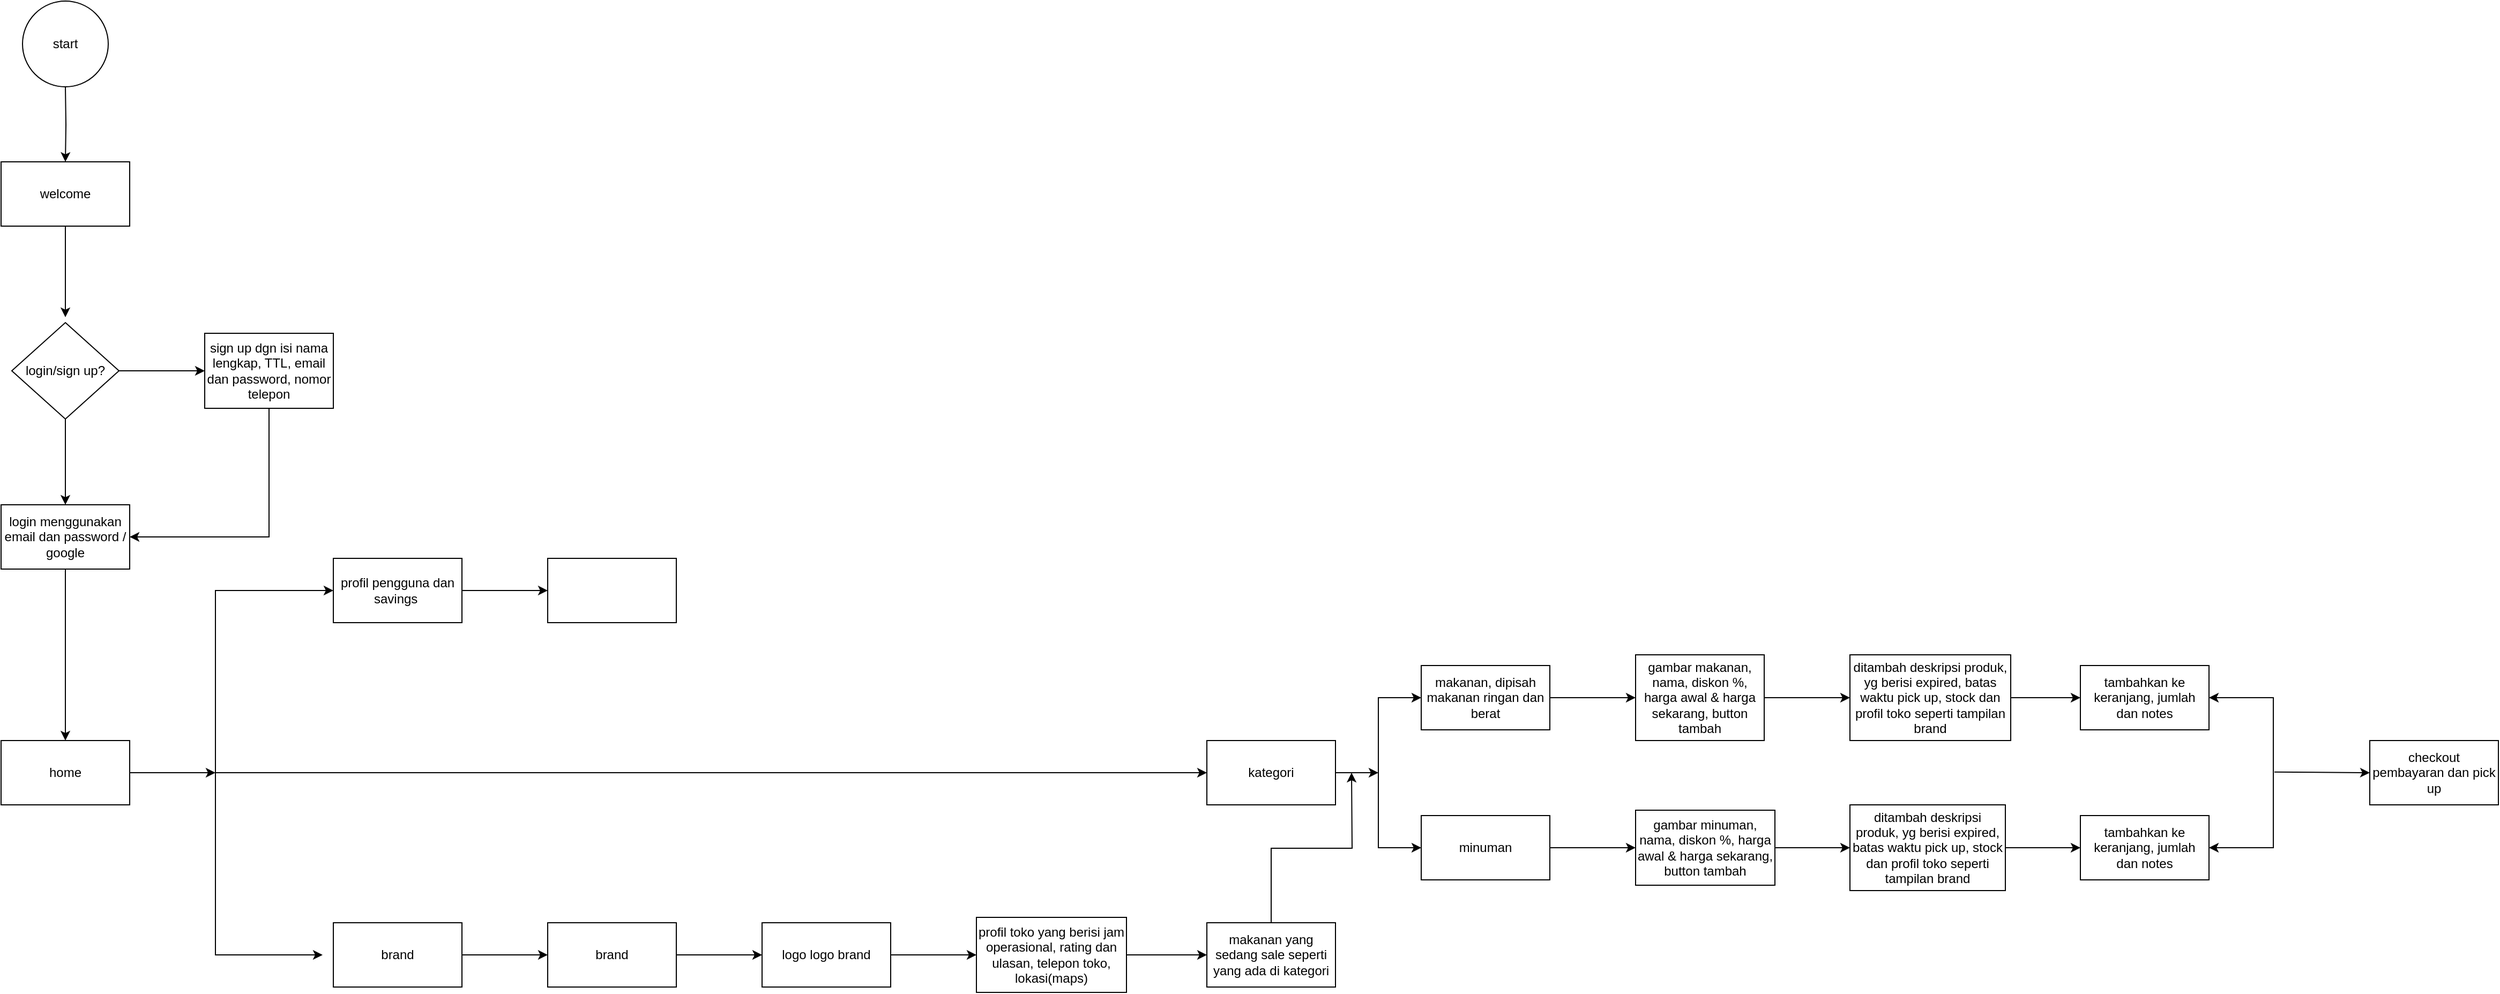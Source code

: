 <mxfile version="26.0.1">
  <diagram name="Halaman-1" id="klg0CXS4deQWKiapPhA7">
    <mxGraphModel dx="1500" dy="746" grid="1" gridSize="10" guides="1" tooltips="1" connect="1" arrows="1" fold="1" page="1" pageScale="1" pageWidth="827" pageHeight="1169" math="0" shadow="0">
      <root>
        <mxCell id="0" />
        <mxCell id="1" parent="0" />
        <mxCell id="ZTXZ6ubGayD3gH93Kcoj-3" value="" style="edgeStyle=orthogonalEdgeStyle;rounded=0;orthogonalLoop=1;jettySize=auto;html=1;" edge="1" parent="1" target="ZTXZ6ubGayD3gH93Kcoj-2">
          <mxGeometry relative="1" as="geometry">
            <mxPoint x="420" y="90" as="sourcePoint" />
          </mxGeometry>
        </mxCell>
        <mxCell id="ZTXZ6ubGayD3gH93Kcoj-5" value="" style="edgeStyle=orthogonalEdgeStyle;rounded=0;orthogonalLoop=1;jettySize=auto;html=1;" edge="1" parent="1" source="ZTXZ6ubGayD3gH93Kcoj-2">
          <mxGeometry relative="1" as="geometry">
            <mxPoint x="420" y="305" as="targetPoint" />
          </mxGeometry>
        </mxCell>
        <mxCell id="ZTXZ6ubGayD3gH93Kcoj-2" value="welcome" style="whiteSpace=wrap;html=1;" vertex="1" parent="1">
          <mxGeometry x="360" y="160" width="120" height="60" as="geometry" />
        </mxCell>
        <mxCell id="ZTXZ6ubGayD3gH93Kcoj-6" value="sign up dgn isi nama lengkap, TTL, email dan password, nomor telepon" style="whiteSpace=wrap;html=1;" vertex="1" parent="1">
          <mxGeometry x="550" y="320" width="120" height="70" as="geometry" />
        </mxCell>
        <mxCell id="ZTXZ6ubGayD3gH93Kcoj-8" value="start" style="ellipse;whiteSpace=wrap;html=1;aspect=fixed;" vertex="1" parent="1">
          <mxGeometry x="380" y="10" width="80" height="80" as="geometry" />
        </mxCell>
        <mxCell id="ZTXZ6ubGayD3gH93Kcoj-21" value="" style="edgeStyle=orthogonalEdgeStyle;rounded=0;orthogonalLoop=1;jettySize=auto;html=1;entryX=0.5;entryY=0;entryDx=0;entryDy=0;" edge="1" parent="1" source="ZTXZ6ubGayD3gH93Kcoj-18" target="ZTXZ6ubGayD3gH93Kcoj-22">
          <mxGeometry relative="1" as="geometry">
            <mxPoint x="420" y="620" as="targetPoint" />
          </mxGeometry>
        </mxCell>
        <mxCell id="ZTXZ6ubGayD3gH93Kcoj-18" value="login menggunakan email dan password / google" style="rounded=0;whiteSpace=wrap;html=1;" vertex="1" parent="1">
          <mxGeometry x="360" y="480" width="120" height="60" as="geometry" />
        </mxCell>
        <mxCell id="ZTXZ6ubGayD3gH93Kcoj-33" value="" style="edgeStyle=orthogonalEdgeStyle;rounded=0;orthogonalLoop=1;jettySize=auto;html=1;" edge="1" parent="1" source="ZTXZ6ubGayD3gH93Kcoj-22">
          <mxGeometry relative="1" as="geometry">
            <mxPoint x="560" y="730" as="targetPoint" />
            <Array as="points">
              <mxPoint x="550" y="730" />
              <mxPoint x="550" y="730" />
            </Array>
          </mxGeometry>
        </mxCell>
        <mxCell id="ZTXZ6ubGayD3gH93Kcoj-22" value="home" style="whiteSpace=wrap;html=1;rounded=0;" vertex="1" parent="1">
          <mxGeometry x="360" y="700" width="120" height="60" as="geometry" />
        </mxCell>
        <mxCell id="ZTXZ6ubGayD3gH93Kcoj-24" value="login/sign up?" style="rhombus;whiteSpace=wrap;html=1;" vertex="1" parent="1">
          <mxGeometry x="370" y="310" width="100" height="90" as="geometry" />
        </mxCell>
        <mxCell id="ZTXZ6ubGayD3gH93Kcoj-25" value="" style="endArrow=classic;html=1;rounded=0;exitX=0.5;exitY=1;exitDx=0;exitDy=0;entryX=0.5;entryY=0;entryDx=0;entryDy=0;" edge="1" parent="1" source="ZTXZ6ubGayD3gH93Kcoj-24" target="ZTXZ6ubGayD3gH93Kcoj-18">
          <mxGeometry width="50" height="50" relative="1" as="geometry">
            <mxPoint x="450" y="420" as="sourcePoint" />
            <mxPoint x="420" y="550" as="targetPoint" />
          </mxGeometry>
        </mxCell>
        <mxCell id="ZTXZ6ubGayD3gH93Kcoj-30" value="" style="endArrow=classic;html=1;rounded=0;exitX=1;exitY=0.5;exitDx=0;exitDy=0;entryX=0;entryY=0.5;entryDx=0;entryDy=0;" edge="1" parent="1" source="ZTXZ6ubGayD3gH93Kcoj-24" target="ZTXZ6ubGayD3gH93Kcoj-6">
          <mxGeometry width="50" height="50" relative="1" as="geometry">
            <mxPoint x="430" y="640" as="sourcePoint" />
            <mxPoint x="520" y="475" as="targetPoint" />
          </mxGeometry>
        </mxCell>
        <mxCell id="ZTXZ6ubGayD3gH93Kcoj-31" value="" style="endArrow=classic;html=1;rounded=0;exitX=0.5;exitY=1;exitDx=0;exitDy=0;entryX=1;entryY=0.5;entryDx=0;entryDy=0;" edge="1" parent="1" source="ZTXZ6ubGayD3gH93Kcoj-6" target="ZTXZ6ubGayD3gH93Kcoj-18">
          <mxGeometry width="50" height="50" relative="1" as="geometry">
            <mxPoint x="490" y="540" as="sourcePoint" />
            <mxPoint x="540" y="490" as="targetPoint" />
            <Array as="points">
              <mxPoint x="610" y="510" />
            </Array>
          </mxGeometry>
        </mxCell>
        <mxCell id="ZTXZ6ubGayD3gH93Kcoj-35" value="" style="endArrow=classic;startArrow=classic;html=1;rounded=0;entryX=0;entryY=0.5;entryDx=0;entryDy=0;" edge="1" parent="1" target="ZTXZ6ubGayD3gH93Kcoj-36">
          <mxGeometry width="50" height="50" relative="1" as="geometry">
            <mxPoint x="660" y="900" as="sourcePoint" />
            <mxPoint x="670" y="600" as="targetPoint" />
            <Array as="points">
              <mxPoint x="560" y="900" />
              <mxPoint x="560" y="560" />
            </Array>
          </mxGeometry>
        </mxCell>
        <mxCell id="ZTXZ6ubGayD3gH93Kcoj-44" value="" style="edgeStyle=orthogonalEdgeStyle;rounded=0;orthogonalLoop=1;jettySize=auto;html=1;" edge="1" parent="1" source="ZTXZ6ubGayD3gH93Kcoj-36" target="ZTXZ6ubGayD3gH93Kcoj-43">
          <mxGeometry relative="1" as="geometry" />
        </mxCell>
        <mxCell id="ZTXZ6ubGayD3gH93Kcoj-36" value="profil pengguna dan savings&amp;nbsp;" style="rounded=0;whiteSpace=wrap;html=1;" vertex="1" parent="1">
          <mxGeometry x="670" y="530" width="120" height="60" as="geometry" />
        </mxCell>
        <mxCell id="ZTXZ6ubGayD3gH93Kcoj-40" value="kategori" style="rounded=0;whiteSpace=wrap;html=1;" vertex="1" parent="1">
          <mxGeometry x="1485" y="700" width="120" height="60" as="geometry" />
        </mxCell>
        <mxCell id="ZTXZ6ubGayD3gH93Kcoj-41" value="" style="endArrow=classic;html=1;rounded=0;entryX=0;entryY=0.5;entryDx=0;entryDy=0;" edge="1" parent="1" target="ZTXZ6ubGayD3gH93Kcoj-40">
          <mxGeometry width="50" height="50" relative="1" as="geometry">
            <mxPoint x="560" y="730" as="sourcePoint" />
            <mxPoint x="670" y="720" as="targetPoint" />
          </mxGeometry>
        </mxCell>
        <mxCell id="ZTXZ6ubGayD3gH93Kcoj-48" value="" style="edgeStyle=orthogonalEdgeStyle;rounded=0;orthogonalLoop=1;jettySize=auto;html=1;" edge="1" parent="1" source="ZTXZ6ubGayD3gH93Kcoj-42" target="ZTXZ6ubGayD3gH93Kcoj-47">
          <mxGeometry relative="1" as="geometry" />
        </mxCell>
        <mxCell id="ZTXZ6ubGayD3gH93Kcoj-42" value="brand" style="rounded=0;whiteSpace=wrap;html=1;" vertex="1" parent="1">
          <mxGeometry x="670" y="870" width="120" height="60" as="geometry" />
        </mxCell>
        <mxCell id="ZTXZ6ubGayD3gH93Kcoj-43" value="" style="whiteSpace=wrap;html=1;rounded=0;" vertex="1" parent="1">
          <mxGeometry x="870" y="530" width="120" height="60" as="geometry" />
        </mxCell>
        <mxCell id="ZTXZ6ubGayD3gH93Kcoj-56" value="" style="edgeStyle=orthogonalEdgeStyle;rounded=0;orthogonalLoop=1;jettySize=auto;html=1;" edge="1" parent="1" source="ZTXZ6ubGayD3gH93Kcoj-45" target="ZTXZ6ubGayD3gH93Kcoj-55">
          <mxGeometry relative="1" as="geometry" />
        </mxCell>
        <mxCell id="ZTXZ6ubGayD3gH93Kcoj-45" value="minuman" style="whiteSpace=wrap;html=1;rounded=0;" vertex="1" parent="1">
          <mxGeometry x="1685" y="770" width="120" height="60" as="geometry" />
        </mxCell>
        <mxCell id="ZTXZ6ubGayD3gH93Kcoj-47" value="brand" style="rounded=0;whiteSpace=wrap;html=1;" vertex="1" parent="1">
          <mxGeometry x="870" y="870" width="120" height="60" as="geometry" />
        </mxCell>
        <mxCell id="ZTXZ6ubGayD3gH93Kcoj-49" value="" style="endArrow=classic;html=1;rounded=0;" edge="1" parent="1">
          <mxGeometry width="50" height="50" relative="1" as="geometry">
            <mxPoint x="1605" y="730" as="sourcePoint" />
            <mxPoint x="1645" y="730" as="targetPoint" />
          </mxGeometry>
        </mxCell>
        <mxCell id="ZTXZ6ubGayD3gH93Kcoj-50" value="" style="endArrow=classic;startArrow=classic;html=1;rounded=0;exitX=0;exitY=0.5;exitDx=0;exitDy=0;" edge="1" parent="1" source="ZTXZ6ubGayD3gH93Kcoj-45" target="ZTXZ6ubGayD3gH93Kcoj-51">
          <mxGeometry width="50" height="50" relative="1" as="geometry">
            <mxPoint x="1645" y="800" as="sourcePoint" />
            <mxPoint x="1702" y="660" as="targetPoint" />
            <Array as="points">
              <mxPoint x="1645" y="800" />
              <mxPoint x="1645" y="660" />
            </Array>
          </mxGeometry>
        </mxCell>
        <mxCell id="ZTXZ6ubGayD3gH93Kcoj-53" value="" style="edgeStyle=orthogonalEdgeStyle;rounded=0;orthogonalLoop=1;jettySize=auto;html=1;" edge="1" parent="1" source="ZTXZ6ubGayD3gH93Kcoj-51" target="ZTXZ6ubGayD3gH93Kcoj-52">
          <mxGeometry relative="1" as="geometry" />
        </mxCell>
        <mxCell id="ZTXZ6ubGayD3gH93Kcoj-51" value="makanan, dipisah makanan ringan dan berat" style="rounded=0;whiteSpace=wrap;html=1;" vertex="1" parent="1">
          <mxGeometry x="1685" y="630" width="120" height="60" as="geometry" />
        </mxCell>
        <mxCell id="ZTXZ6ubGayD3gH93Kcoj-58" value="" style="edgeStyle=orthogonalEdgeStyle;rounded=0;orthogonalLoop=1;jettySize=auto;html=1;" edge="1" parent="1" source="ZTXZ6ubGayD3gH93Kcoj-52" target="ZTXZ6ubGayD3gH93Kcoj-57">
          <mxGeometry relative="1" as="geometry" />
        </mxCell>
        <mxCell id="ZTXZ6ubGayD3gH93Kcoj-52" value="gambar makanan, nama, diskon %, harga awal &amp;amp; harga sekarang, button tambah" style="whiteSpace=wrap;html=1;rounded=0;" vertex="1" parent="1">
          <mxGeometry x="1885" y="620" width="120" height="80" as="geometry" />
        </mxCell>
        <mxCell id="ZTXZ6ubGayD3gH93Kcoj-64" value="" style="edgeStyle=orthogonalEdgeStyle;rounded=0;orthogonalLoop=1;jettySize=auto;html=1;" edge="1" parent="1" source="ZTXZ6ubGayD3gH93Kcoj-55" target="ZTXZ6ubGayD3gH93Kcoj-63">
          <mxGeometry relative="1" as="geometry" />
        </mxCell>
        <mxCell id="ZTXZ6ubGayD3gH93Kcoj-55" value="gambar minuman, nama, diskon %, harga awal &amp;amp; harga sekarang, button tambah" style="whiteSpace=wrap;html=1;rounded=0;" vertex="1" parent="1">
          <mxGeometry x="1885" y="765" width="130" height="70" as="geometry" />
        </mxCell>
        <mxCell id="ZTXZ6ubGayD3gH93Kcoj-60" value="" style="edgeStyle=orthogonalEdgeStyle;rounded=0;orthogonalLoop=1;jettySize=auto;html=1;" edge="1" parent="1" source="ZTXZ6ubGayD3gH93Kcoj-57" target="ZTXZ6ubGayD3gH93Kcoj-59">
          <mxGeometry relative="1" as="geometry" />
        </mxCell>
        <mxCell id="ZTXZ6ubGayD3gH93Kcoj-57" value="ditambah deskripsi produk, yg berisi expired, batas waktu pick up, stock dan profil toko seperti tampilan brand" style="whiteSpace=wrap;html=1;rounded=0;" vertex="1" parent="1">
          <mxGeometry x="2085" y="620" width="150" height="80" as="geometry" />
        </mxCell>
        <mxCell id="ZTXZ6ubGayD3gH93Kcoj-59" value="tambahkan ke keranjang, jumlah dan notes" style="whiteSpace=wrap;html=1;rounded=0;" vertex="1" parent="1">
          <mxGeometry x="2300" y="630" width="120" height="60" as="geometry" />
        </mxCell>
        <mxCell id="ZTXZ6ubGayD3gH93Kcoj-66" value="" style="edgeStyle=orthogonalEdgeStyle;rounded=0;orthogonalLoop=1;jettySize=auto;html=1;" edge="1" parent="1" source="ZTXZ6ubGayD3gH93Kcoj-63" target="ZTXZ6ubGayD3gH93Kcoj-65">
          <mxGeometry relative="1" as="geometry" />
        </mxCell>
        <mxCell id="ZTXZ6ubGayD3gH93Kcoj-63" value="ditambah deskripsi produk, yg berisi expired, batas waktu pick up, stock dan profil toko seperti tampilan brand" style="whiteSpace=wrap;html=1;rounded=0;" vertex="1" parent="1">
          <mxGeometry x="2085" y="760" width="145" height="80" as="geometry" />
        </mxCell>
        <mxCell id="ZTXZ6ubGayD3gH93Kcoj-65" value="tambahkan ke keranjang, jumlah dan notes" style="whiteSpace=wrap;html=1;rounded=0;" vertex="1" parent="1">
          <mxGeometry x="2300" y="770" width="120" height="60" as="geometry" />
        </mxCell>
        <mxCell id="ZTXZ6ubGayD3gH93Kcoj-68" value="" style="endArrow=classic;html=1;rounded=0;" edge="1" parent="1">
          <mxGeometry width="50" height="50" relative="1" as="geometry">
            <mxPoint x="990" y="900" as="sourcePoint" />
            <mxPoint x="1070" y="900" as="targetPoint" />
            <Array as="points">
              <mxPoint x="990" y="900" />
            </Array>
          </mxGeometry>
        </mxCell>
        <mxCell id="ZTXZ6ubGayD3gH93Kcoj-71" value="" style="edgeStyle=orthogonalEdgeStyle;rounded=0;orthogonalLoop=1;jettySize=auto;html=1;" edge="1" parent="1" source="ZTXZ6ubGayD3gH93Kcoj-69" target="ZTXZ6ubGayD3gH93Kcoj-70">
          <mxGeometry relative="1" as="geometry" />
        </mxCell>
        <mxCell id="ZTXZ6ubGayD3gH93Kcoj-69" value="logo logo brand" style="rounded=0;whiteSpace=wrap;html=1;" vertex="1" parent="1">
          <mxGeometry x="1070" y="870" width="120" height="60" as="geometry" />
        </mxCell>
        <mxCell id="ZTXZ6ubGayD3gH93Kcoj-74" value="" style="edgeStyle=orthogonalEdgeStyle;rounded=0;orthogonalLoop=1;jettySize=auto;html=1;" edge="1" parent="1" source="ZTXZ6ubGayD3gH93Kcoj-70" target="ZTXZ6ubGayD3gH93Kcoj-73">
          <mxGeometry relative="1" as="geometry" />
        </mxCell>
        <mxCell id="ZTXZ6ubGayD3gH93Kcoj-70" value="profil toko yang berisi jam operasional, rating dan ulasan, telepon toko, lokasi(maps)" style="whiteSpace=wrap;html=1;rounded=0;" vertex="1" parent="1">
          <mxGeometry x="1270" y="865" width="140" height="70" as="geometry" />
        </mxCell>
        <mxCell id="ZTXZ6ubGayD3gH93Kcoj-75" style="edgeStyle=orthogonalEdgeStyle;rounded=0;orthogonalLoop=1;jettySize=auto;html=1;exitX=0.5;exitY=0;exitDx=0;exitDy=0;" edge="1" parent="1" source="ZTXZ6ubGayD3gH93Kcoj-73">
          <mxGeometry relative="1" as="geometry">
            <mxPoint x="1620" y="730" as="targetPoint" />
          </mxGeometry>
        </mxCell>
        <mxCell id="ZTXZ6ubGayD3gH93Kcoj-73" value="makanan yang sedang sale seperti yang ada di kategori" style="whiteSpace=wrap;html=1;rounded=0;" vertex="1" parent="1">
          <mxGeometry x="1485" y="870" width="120" height="60" as="geometry" />
        </mxCell>
        <mxCell id="ZTXZ6ubGayD3gH93Kcoj-80" value="" style="endArrow=classic;startArrow=classic;html=1;rounded=0;entryX=1;entryY=0.5;entryDx=0;entryDy=0;exitX=1;exitY=0.5;exitDx=0;exitDy=0;" edge="1" parent="1" source="ZTXZ6ubGayD3gH93Kcoj-65" target="ZTXZ6ubGayD3gH93Kcoj-59">
          <mxGeometry width="50" height="50" relative="1" as="geometry">
            <mxPoint x="2600" y="920" as="sourcePoint" />
            <mxPoint x="2600" y="560" as="targetPoint" />
            <Array as="points">
              <mxPoint x="2480" y="800" />
              <mxPoint x="2480" y="730" />
              <mxPoint x="2480" y="660" />
            </Array>
          </mxGeometry>
        </mxCell>
        <mxCell id="ZTXZ6ubGayD3gH93Kcoj-82" value="" style="endArrow=classic;html=1;rounded=0;" edge="1" parent="1">
          <mxGeometry width="50" height="50" relative="1" as="geometry">
            <mxPoint x="2481" y="729.38" as="sourcePoint" />
            <mxPoint x="2570" y="730" as="targetPoint" />
          </mxGeometry>
        </mxCell>
        <mxCell id="ZTXZ6ubGayD3gH93Kcoj-83" value="checkout pembayaran dan pick up" style="rounded=0;whiteSpace=wrap;html=1;" vertex="1" parent="1">
          <mxGeometry x="2570" y="700" width="120" height="60" as="geometry" />
        </mxCell>
      </root>
    </mxGraphModel>
  </diagram>
</mxfile>
